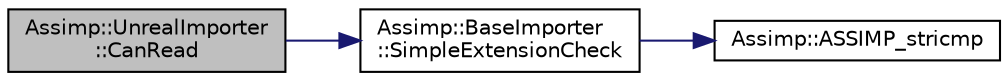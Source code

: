 digraph "Assimp::UnrealImporter::CanRead"
{
  edge [fontname="Helvetica",fontsize="10",labelfontname="Helvetica",labelfontsize="10"];
  node [fontname="Helvetica",fontsize="10",shape=record];
  rankdir="LR";
  Node1 [label="Assimp::UnrealImporter\l::CanRead",height=0.2,width=0.4,color="black", fillcolor="grey75", style="filled", fontcolor="black"];
  Node1 -> Node2 [color="midnightblue",fontsize="10",style="solid"];
  Node2 [label="Assimp::BaseImporter\l::SimpleExtensionCheck",height=0.2,width=0.4,color="black", fillcolor="white", style="filled",URL="$class_assimp_1_1_base_importer.html#a459774d87bff2cc54afbd768de98d438",tooltip="Check whether a file has a specific file extension. "];
  Node2 -> Node3 [color="midnightblue",fontsize="10",style="solid"];
  Node3 [label="Assimp::ASSIMP_stricmp",height=0.2,width=0.4,color="black", fillcolor="white", style="filled",URL="$namespace_assimp.html#a72851b2740829d0e26ee31da7af20ce6",tooltip="Helper function to do platform independent string comparison. "];
}

